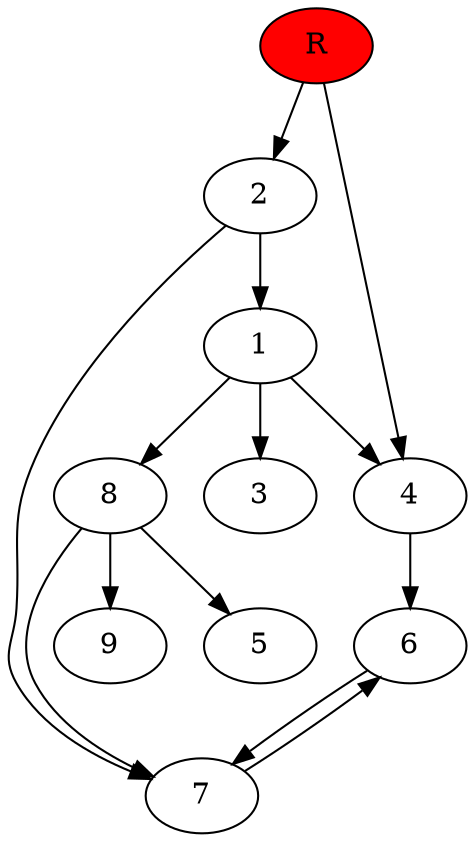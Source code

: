 digraph prb33998 {
	1
	2
	3
	4
	5
	6
	7
	8
	R [fillcolor="#ff0000" style=filled]
	1 -> 3
	1 -> 4
	1 -> 8
	2 -> 1
	2 -> 7
	4 -> 6
	6 -> 7
	7 -> 6
	8 -> 5
	8 -> 7
	8 -> 9
	R -> 2
	R -> 4
}
